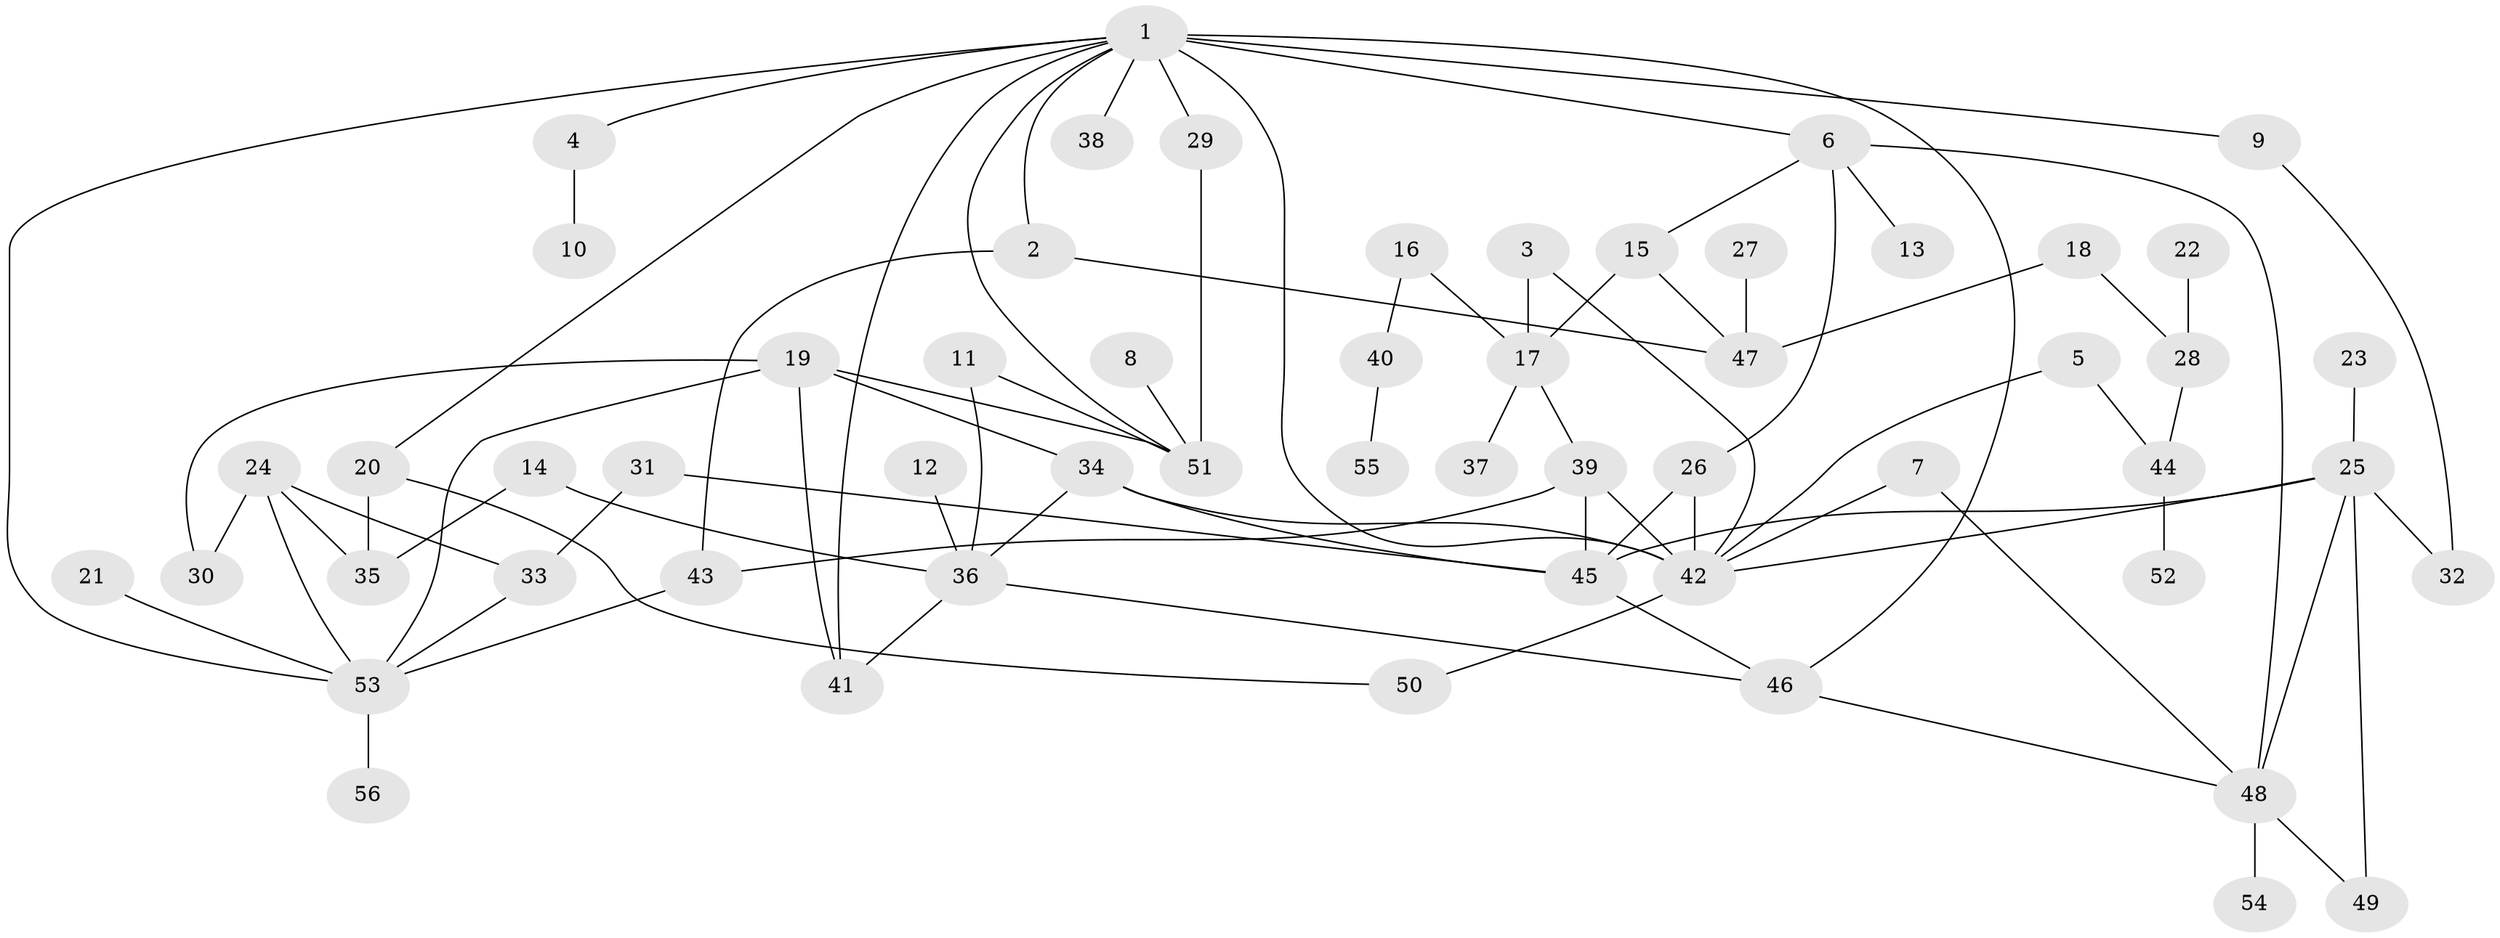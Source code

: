 // original degree distribution, {3: 0.2072072072072072, 5: 0.06306306306306306, 7: 0.018018018018018018, 4: 0.09009009009009009, 2: 0.3333333333333333, 6: 0.036036036036036036, 1: 0.25225225225225223}
// Generated by graph-tools (version 1.1) at 2025/25/03/09/25 03:25:27]
// undirected, 56 vertices, 84 edges
graph export_dot {
graph [start="1"]
  node [color=gray90,style=filled];
  1;
  2;
  3;
  4;
  5;
  6;
  7;
  8;
  9;
  10;
  11;
  12;
  13;
  14;
  15;
  16;
  17;
  18;
  19;
  20;
  21;
  22;
  23;
  24;
  25;
  26;
  27;
  28;
  29;
  30;
  31;
  32;
  33;
  34;
  35;
  36;
  37;
  38;
  39;
  40;
  41;
  42;
  43;
  44;
  45;
  46;
  47;
  48;
  49;
  50;
  51;
  52;
  53;
  54;
  55;
  56;
  1 -- 2 [weight=1.0];
  1 -- 4 [weight=1.0];
  1 -- 6 [weight=1.0];
  1 -- 9 [weight=1.0];
  1 -- 20 [weight=1.0];
  1 -- 29 [weight=1.0];
  1 -- 38 [weight=1.0];
  1 -- 41 [weight=1.0];
  1 -- 42 [weight=2.0];
  1 -- 46 [weight=2.0];
  1 -- 51 [weight=1.0];
  1 -- 53 [weight=1.0];
  2 -- 43 [weight=1.0];
  2 -- 47 [weight=1.0];
  3 -- 17 [weight=1.0];
  3 -- 42 [weight=1.0];
  4 -- 10 [weight=1.0];
  5 -- 42 [weight=1.0];
  5 -- 44 [weight=1.0];
  6 -- 13 [weight=1.0];
  6 -- 15 [weight=1.0];
  6 -- 26 [weight=1.0];
  6 -- 48 [weight=1.0];
  7 -- 42 [weight=1.0];
  7 -- 48 [weight=1.0];
  8 -- 51 [weight=1.0];
  9 -- 32 [weight=1.0];
  11 -- 36 [weight=1.0];
  11 -- 51 [weight=1.0];
  12 -- 36 [weight=1.0];
  14 -- 35 [weight=1.0];
  14 -- 36 [weight=1.0];
  15 -- 17 [weight=1.0];
  15 -- 47 [weight=1.0];
  16 -- 17 [weight=1.0];
  16 -- 40 [weight=1.0];
  17 -- 37 [weight=1.0];
  17 -- 39 [weight=1.0];
  18 -- 28 [weight=1.0];
  18 -- 47 [weight=1.0];
  19 -- 30 [weight=1.0];
  19 -- 34 [weight=1.0];
  19 -- 41 [weight=1.0];
  19 -- 51 [weight=1.0];
  19 -- 53 [weight=1.0];
  20 -- 35 [weight=1.0];
  20 -- 50 [weight=1.0];
  21 -- 53 [weight=1.0];
  22 -- 28 [weight=1.0];
  23 -- 25 [weight=1.0];
  24 -- 30 [weight=1.0];
  24 -- 33 [weight=1.0];
  24 -- 35 [weight=1.0];
  24 -- 53 [weight=1.0];
  25 -- 32 [weight=1.0];
  25 -- 42 [weight=1.0];
  25 -- 45 [weight=1.0];
  25 -- 48 [weight=1.0];
  25 -- 49 [weight=1.0];
  26 -- 42 [weight=1.0];
  26 -- 45 [weight=1.0];
  27 -- 47 [weight=1.0];
  28 -- 44 [weight=1.0];
  29 -- 51 [weight=1.0];
  31 -- 33 [weight=1.0];
  31 -- 45 [weight=1.0];
  33 -- 53 [weight=1.0];
  34 -- 36 [weight=1.0];
  34 -- 42 [weight=1.0];
  34 -- 45 [weight=1.0];
  36 -- 41 [weight=1.0];
  36 -- 46 [weight=1.0];
  39 -- 42 [weight=1.0];
  39 -- 43 [weight=1.0];
  39 -- 45 [weight=1.0];
  40 -- 55 [weight=1.0];
  42 -- 50 [weight=1.0];
  43 -- 53 [weight=1.0];
  44 -- 52 [weight=1.0];
  45 -- 46 [weight=2.0];
  46 -- 48 [weight=1.0];
  48 -- 49 [weight=1.0];
  48 -- 54 [weight=1.0];
  53 -- 56 [weight=1.0];
}
